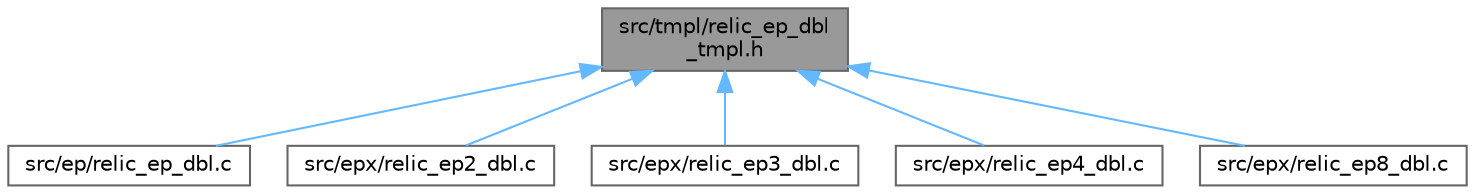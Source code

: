digraph "src/tmpl/relic_ep_dbl_tmpl.h"
{
 // LATEX_PDF_SIZE
  bgcolor="transparent";
  edge [fontname=Helvetica,fontsize=10,labelfontname=Helvetica,labelfontsize=10];
  node [fontname=Helvetica,fontsize=10,shape=box,height=0.2,width=0.4];
  Node1 [id="Node000001",label="src/tmpl/relic_ep_dbl\l_tmpl.h",height=0.2,width=0.4,color="gray40", fillcolor="grey60", style="filled", fontcolor="black",tooltip=" "];
  Node1 -> Node2 [id="edge1_Node000001_Node000002",dir="back",color="steelblue1",style="solid",tooltip=" "];
  Node2 [id="Node000002",label="src/ep/relic_ep_dbl.c",height=0.2,width=0.4,color="grey40", fillcolor="white", style="filled",URL="$d6/d5c/relic__ep__dbl_8c.html",tooltip=" "];
  Node1 -> Node3 [id="edge2_Node000001_Node000003",dir="back",color="steelblue1",style="solid",tooltip=" "];
  Node3 [id="Node000003",label="src/epx/relic_ep2_dbl.c",height=0.2,width=0.4,color="grey40", fillcolor="white", style="filled",URL="$dc/d00/relic__ep2__dbl_8c.html",tooltip=" "];
  Node1 -> Node4 [id="edge3_Node000001_Node000004",dir="back",color="steelblue1",style="solid",tooltip=" "];
  Node4 [id="Node000004",label="src/epx/relic_ep3_dbl.c",height=0.2,width=0.4,color="grey40", fillcolor="white", style="filled",URL="$de/d87/relic__ep3__dbl_8c.html",tooltip=" "];
  Node1 -> Node5 [id="edge4_Node000001_Node000005",dir="back",color="steelblue1",style="solid",tooltip=" "];
  Node5 [id="Node000005",label="src/epx/relic_ep4_dbl.c",height=0.2,width=0.4,color="grey40", fillcolor="white", style="filled",URL="$d4/d65/relic__ep4__dbl_8c.html",tooltip=" "];
  Node1 -> Node6 [id="edge5_Node000001_Node000006",dir="back",color="steelblue1",style="solid",tooltip=" "];
  Node6 [id="Node000006",label="src/epx/relic_ep8_dbl.c",height=0.2,width=0.4,color="grey40", fillcolor="white", style="filled",URL="$da/dda/relic__ep8__dbl_8c.html",tooltip=" "];
}
